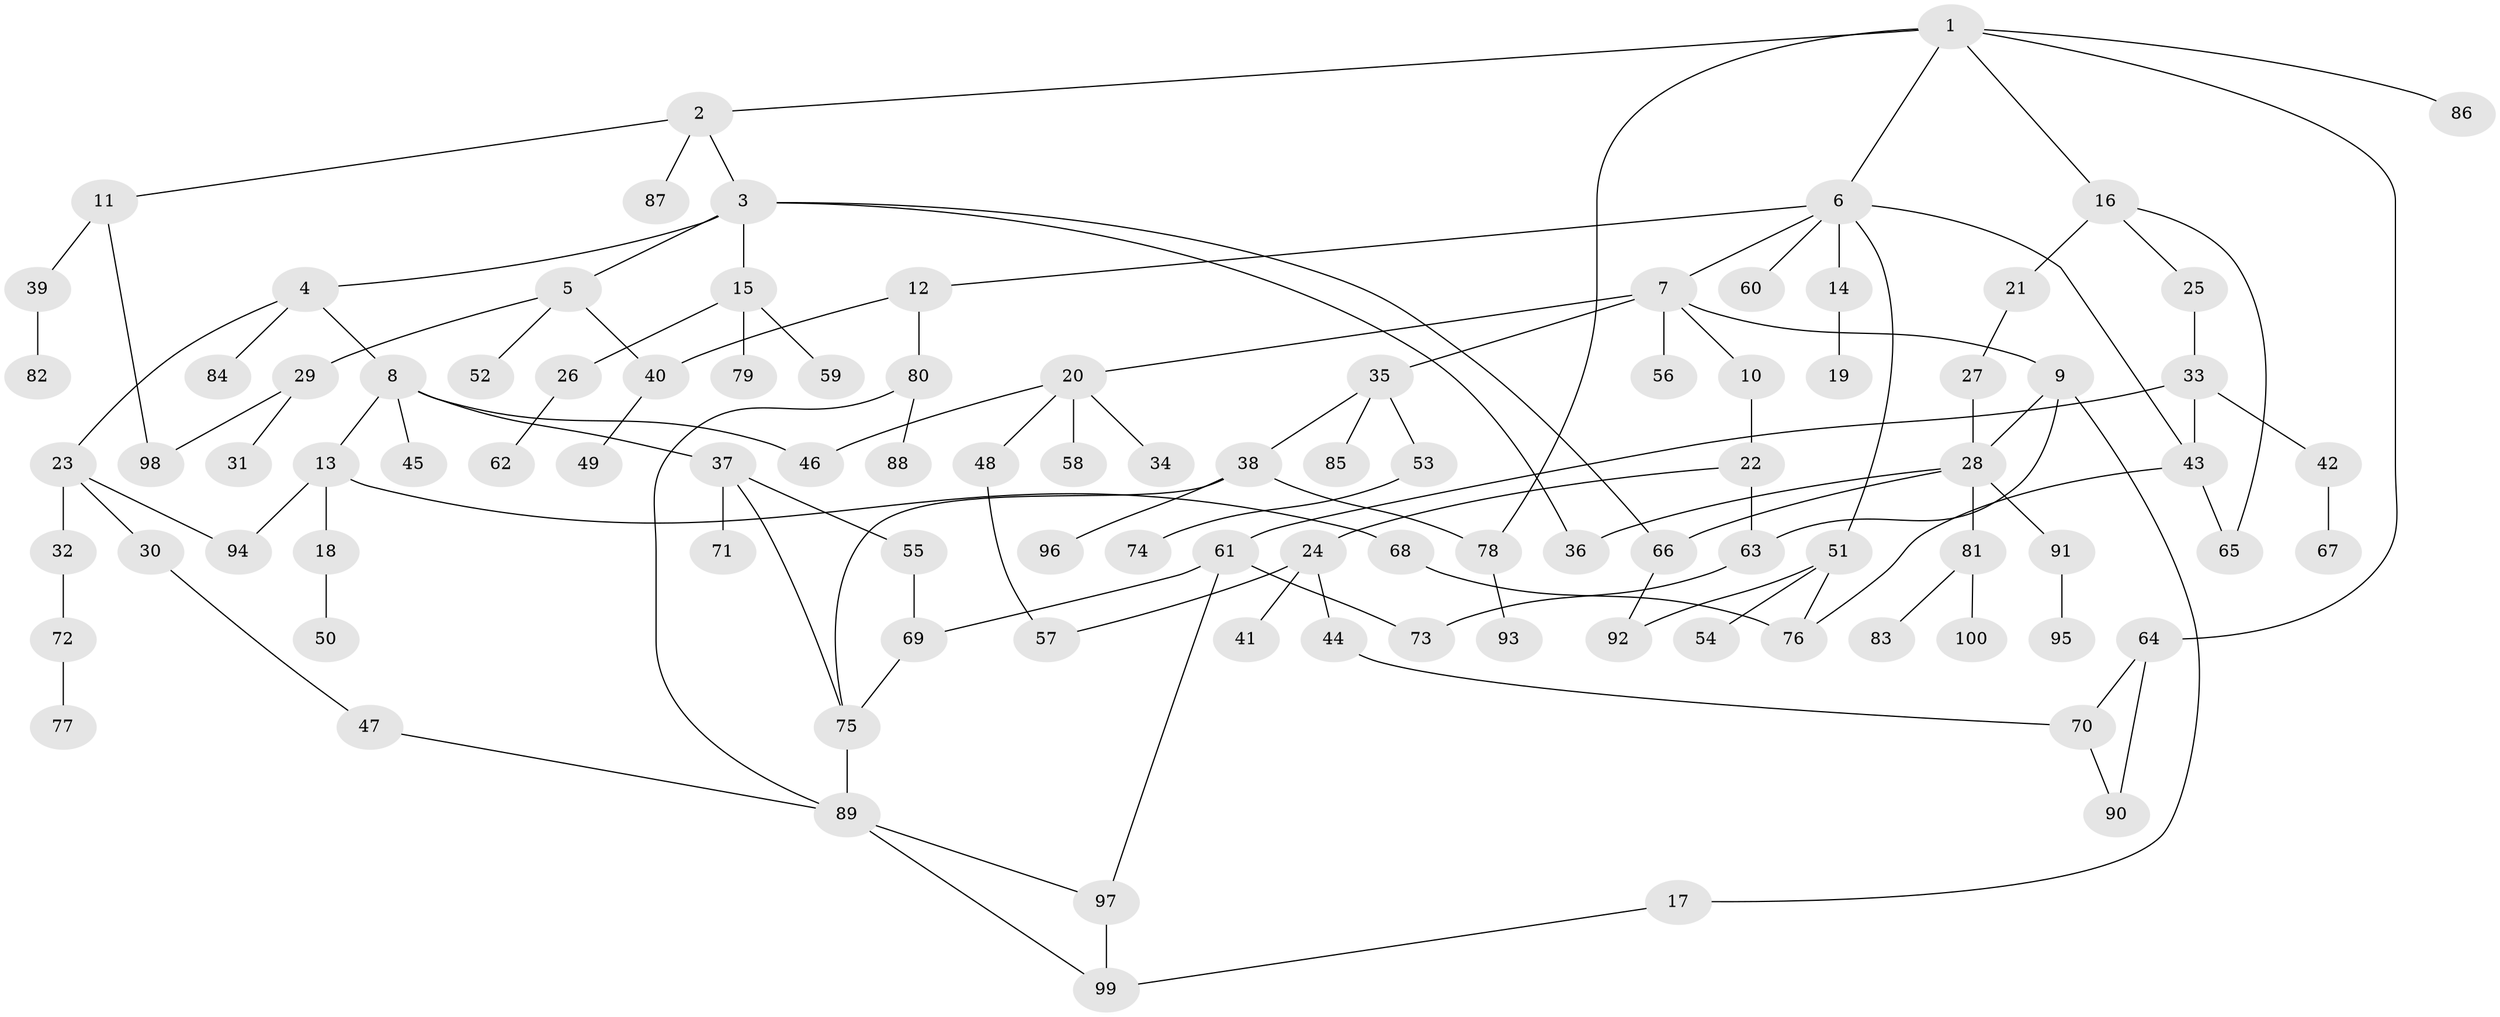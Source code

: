 // Generated by graph-tools (version 1.1) at 2025/38/02/21/25 10:38:52]
// undirected, 100 vertices, 125 edges
graph export_dot {
graph [start="1"]
  node [color=gray90,style=filled];
  1;
  2;
  3;
  4;
  5;
  6;
  7;
  8;
  9;
  10;
  11;
  12;
  13;
  14;
  15;
  16;
  17;
  18;
  19;
  20;
  21;
  22;
  23;
  24;
  25;
  26;
  27;
  28;
  29;
  30;
  31;
  32;
  33;
  34;
  35;
  36;
  37;
  38;
  39;
  40;
  41;
  42;
  43;
  44;
  45;
  46;
  47;
  48;
  49;
  50;
  51;
  52;
  53;
  54;
  55;
  56;
  57;
  58;
  59;
  60;
  61;
  62;
  63;
  64;
  65;
  66;
  67;
  68;
  69;
  70;
  71;
  72;
  73;
  74;
  75;
  76;
  77;
  78;
  79;
  80;
  81;
  82;
  83;
  84;
  85;
  86;
  87;
  88;
  89;
  90;
  91;
  92;
  93;
  94;
  95;
  96;
  97;
  98;
  99;
  100;
  1 -- 2;
  1 -- 6;
  1 -- 16;
  1 -- 64;
  1 -- 86;
  1 -- 78;
  2 -- 3;
  2 -- 11;
  2 -- 87;
  3 -- 4;
  3 -- 5;
  3 -- 15;
  3 -- 36;
  3 -- 66;
  4 -- 8;
  4 -- 23;
  4 -- 84;
  5 -- 29;
  5 -- 40;
  5 -- 52;
  6 -- 7;
  6 -- 12;
  6 -- 14;
  6 -- 43;
  6 -- 51;
  6 -- 60;
  7 -- 9;
  7 -- 10;
  7 -- 20;
  7 -- 35;
  7 -- 56;
  8 -- 13;
  8 -- 37;
  8 -- 45;
  8 -- 46;
  9 -- 17;
  9 -- 28;
  9 -- 63;
  10 -- 22;
  11 -- 39;
  11 -- 98;
  12 -- 80;
  12 -- 40;
  13 -- 18;
  13 -- 68;
  13 -- 94;
  14 -- 19;
  15 -- 26;
  15 -- 59;
  15 -- 79;
  16 -- 21;
  16 -- 25;
  16 -- 65;
  17 -- 99;
  18 -- 50;
  20 -- 34;
  20 -- 46;
  20 -- 48;
  20 -- 58;
  21 -- 27;
  22 -- 24;
  22 -- 63;
  23 -- 30;
  23 -- 32;
  23 -- 94;
  24 -- 41;
  24 -- 44;
  24 -- 57;
  25 -- 33;
  26 -- 62;
  27 -- 28;
  28 -- 66;
  28 -- 81;
  28 -- 91;
  28 -- 36;
  29 -- 31;
  29 -- 98;
  30 -- 47;
  32 -- 72;
  33 -- 42;
  33 -- 61;
  33 -- 43;
  35 -- 38;
  35 -- 53;
  35 -- 85;
  37 -- 55;
  37 -- 71;
  37 -- 75;
  38 -- 78;
  38 -- 96;
  38 -- 75;
  39 -- 82;
  40 -- 49;
  42 -- 67;
  43 -- 65;
  43 -- 76;
  44 -- 70;
  47 -- 89;
  48 -- 57;
  51 -- 54;
  51 -- 92;
  51 -- 76;
  53 -- 74;
  55 -- 69;
  61 -- 69;
  61 -- 97;
  61 -- 73;
  63 -- 73;
  64 -- 70;
  64 -- 90;
  66 -- 92;
  68 -- 76;
  69 -- 75;
  70 -- 90;
  72 -- 77;
  75 -- 89;
  78 -- 93;
  80 -- 88;
  80 -- 89;
  81 -- 83;
  81 -- 100;
  89 -- 97;
  89 -- 99;
  91 -- 95;
  97 -- 99;
}
